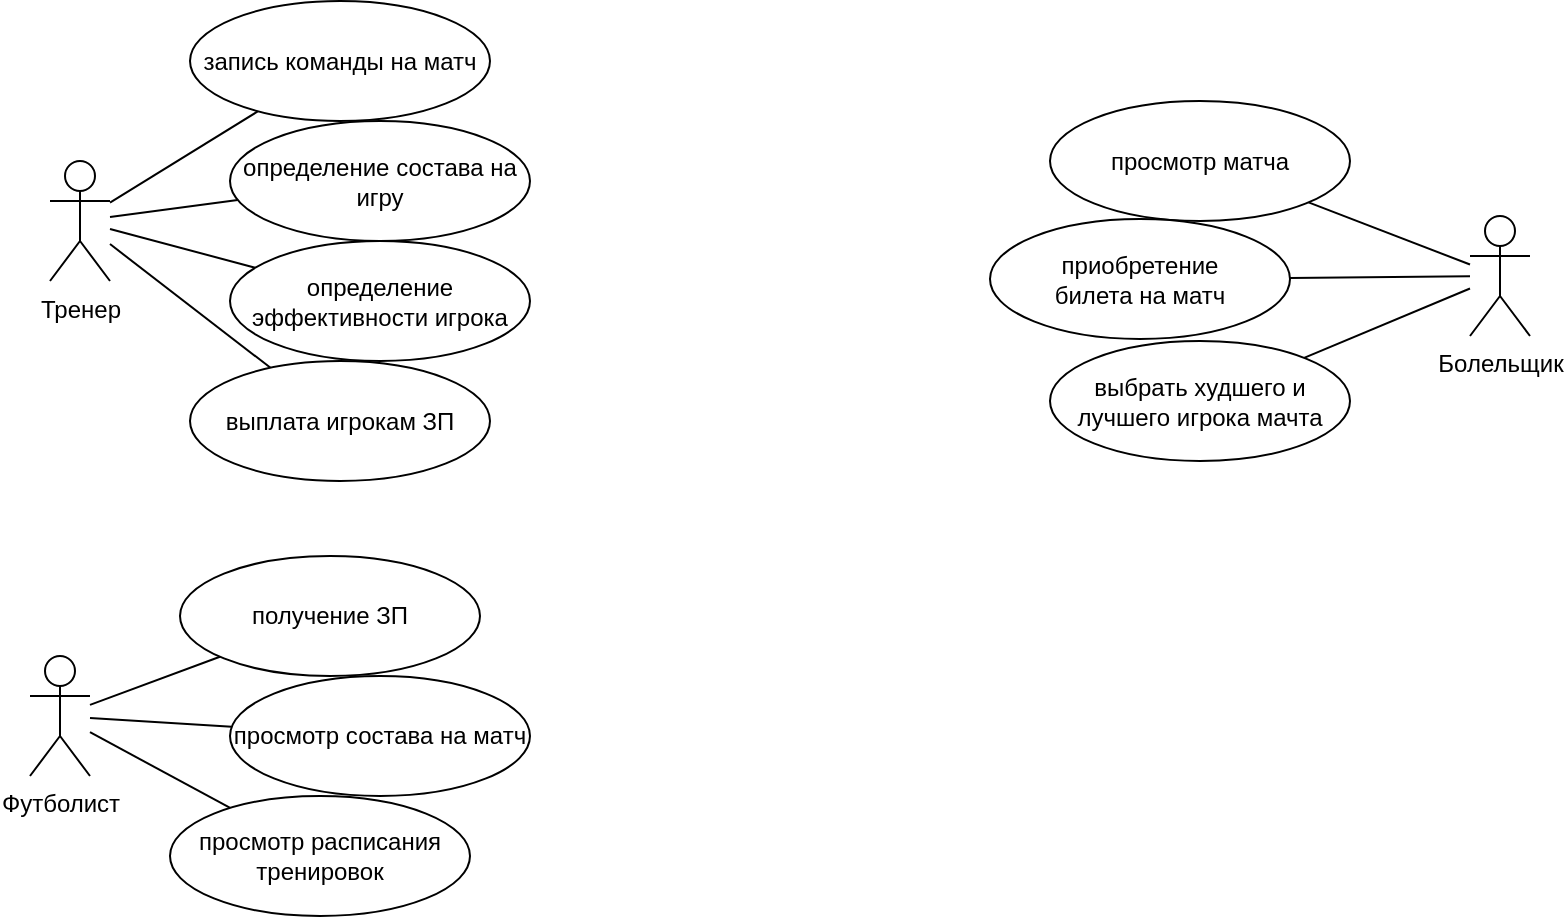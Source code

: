 <mxfile version="15.3.0" type="github">
  <diagram id="VqhHMMMKe97OA3lTIF6D" name="Page-1">
    <mxGraphModel dx="1038" dy="495" grid="1" gridSize="10" guides="1" tooltips="1" connect="1" arrows="1" fold="1" page="1" pageScale="1" pageWidth="827" pageHeight="1169" math="0" shadow="0">
      <root>
        <mxCell id="0" />
        <mxCell id="1" parent="0" />
        <mxCell id="e3bKcHsKsu9HTAHQPwHu-1" value="Тренер&lt;br&gt;" style="shape=umlActor;verticalLabelPosition=bottom;verticalAlign=top;html=1;outlineConnect=0;" parent="1" vertex="1">
          <mxGeometry x="60" y="132.5" width="30" height="60" as="geometry" />
        </mxCell>
        <mxCell id="jWGc02SBk--golVEA0gn-5" style="edgeStyle=none;rounded=0;orthogonalLoop=1;jettySize=auto;html=1;endArrow=none;endFill=0;" edge="1" parent="1" source="e3bKcHsKsu9HTAHQPwHu-2" target="e3bKcHsKsu9HTAHQPwHu-1">
          <mxGeometry relative="1" as="geometry" />
        </mxCell>
        <mxCell id="e3bKcHsKsu9HTAHQPwHu-2" value="запись команды на матч" style="ellipse;whiteSpace=wrap;html=1;" parent="1" vertex="1">
          <mxGeometry x="130" y="52.5" width="150" height="60" as="geometry" />
        </mxCell>
        <mxCell id="jWGc02SBk--golVEA0gn-6" style="edgeStyle=none;rounded=0;orthogonalLoop=1;jettySize=auto;html=1;endArrow=none;endFill=0;" edge="1" parent="1" source="e3bKcHsKsu9HTAHQPwHu-3" target="e3bKcHsKsu9HTAHQPwHu-1">
          <mxGeometry relative="1" as="geometry" />
        </mxCell>
        <mxCell id="e3bKcHsKsu9HTAHQPwHu-3" value="определение состава на игру" style="ellipse;whiteSpace=wrap;html=1;" parent="1" vertex="1">
          <mxGeometry x="150" y="112.5" width="150" height="60" as="geometry" />
        </mxCell>
        <mxCell id="jWGc02SBk--golVEA0gn-7" style="edgeStyle=none;rounded=0;orthogonalLoop=1;jettySize=auto;html=1;endArrow=none;endFill=0;" edge="1" parent="1" source="e3bKcHsKsu9HTAHQPwHu-4" target="e3bKcHsKsu9HTAHQPwHu-1">
          <mxGeometry relative="1" as="geometry" />
        </mxCell>
        <mxCell id="e3bKcHsKsu9HTAHQPwHu-4" value="определение эффективности игрока" style="ellipse;whiteSpace=wrap;html=1;" parent="1" vertex="1">
          <mxGeometry x="150" y="172.5" width="150" height="60" as="geometry" />
        </mxCell>
        <mxCell id="jWGc02SBk--golVEA0gn-8" style="edgeStyle=none;rounded=0;orthogonalLoop=1;jettySize=auto;html=1;endArrow=none;endFill=0;" edge="1" parent="1" source="e3bKcHsKsu9HTAHQPwHu-5" target="e3bKcHsKsu9HTAHQPwHu-1">
          <mxGeometry relative="1" as="geometry" />
        </mxCell>
        <mxCell id="e3bKcHsKsu9HTAHQPwHu-5" value="выплата игрокам ЗП" style="ellipse;whiteSpace=wrap;html=1;" parent="1" vertex="1">
          <mxGeometry x="130" y="232.5" width="150" height="60" as="geometry" />
        </mxCell>
        <mxCell id="e3bKcHsKsu9HTAHQPwHu-6" value="Болельщик&lt;br&gt;" style="shape=umlActor;verticalLabelPosition=bottom;verticalAlign=top;html=1;outlineConnect=0;" parent="1" vertex="1">
          <mxGeometry x="770" y="160" width="30" height="60" as="geometry" />
        </mxCell>
        <mxCell id="jWGc02SBk--golVEA0gn-9" style="edgeStyle=none;rounded=0;orthogonalLoop=1;jettySize=auto;html=1;endArrow=none;endFill=0;" edge="1" parent="1" source="e3bKcHsKsu9HTAHQPwHu-7" target="e3bKcHsKsu9HTAHQPwHu-6">
          <mxGeometry relative="1" as="geometry" />
        </mxCell>
        <mxCell id="e3bKcHsKsu9HTAHQPwHu-7" value="просмотр матча" style="ellipse;whiteSpace=wrap;html=1;" parent="1" vertex="1">
          <mxGeometry x="560" y="102.5" width="150" height="60" as="geometry" />
        </mxCell>
        <mxCell id="jWGc02SBk--golVEA0gn-10" style="edgeStyle=none;rounded=0;orthogonalLoop=1;jettySize=auto;html=1;endArrow=none;endFill=0;" edge="1" parent="1" source="e3bKcHsKsu9HTAHQPwHu-8" target="e3bKcHsKsu9HTAHQPwHu-6">
          <mxGeometry relative="1" as="geometry" />
        </mxCell>
        <mxCell id="e3bKcHsKsu9HTAHQPwHu-8" value="приобретение &lt;br&gt;билета на матч" style="ellipse;whiteSpace=wrap;html=1;" parent="1" vertex="1">
          <mxGeometry x="530" y="161.5" width="150" height="60" as="geometry" />
        </mxCell>
        <mxCell id="jWGc02SBk--golVEA0gn-11" style="edgeStyle=none;rounded=0;orthogonalLoop=1;jettySize=auto;html=1;endArrow=none;endFill=0;" edge="1" parent="1" source="e3bKcHsKsu9HTAHQPwHu-9" target="e3bKcHsKsu9HTAHQPwHu-6">
          <mxGeometry relative="1" as="geometry" />
        </mxCell>
        <mxCell id="e3bKcHsKsu9HTAHQPwHu-9" value="выбрать худшего и лучшего игрока мачта" style="ellipse;whiteSpace=wrap;html=1;" parent="1" vertex="1">
          <mxGeometry x="560" y="222.5" width="150" height="60" as="geometry" />
        </mxCell>
        <mxCell id="jWGc02SBk--golVEA0gn-2" style="edgeStyle=none;rounded=0;orthogonalLoop=1;jettySize=auto;html=1;endArrow=none;endFill=0;" edge="1" parent="1" source="e3bKcHsKsu9HTAHQPwHu-10" target="e3bKcHsKsu9HTAHQPwHu-11">
          <mxGeometry relative="1" as="geometry" />
        </mxCell>
        <mxCell id="e3bKcHsKsu9HTAHQPwHu-10" value="Футболист" style="shape=umlActor;verticalLabelPosition=bottom;verticalAlign=top;html=1;outlineConnect=0;" parent="1" vertex="1">
          <mxGeometry x="50" y="380" width="30" height="60" as="geometry" />
        </mxCell>
        <mxCell id="e3bKcHsKsu9HTAHQPwHu-11" value="получение ЗП" style="ellipse;whiteSpace=wrap;html=1;" parent="1" vertex="1">
          <mxGeometry x="125" y="330" width="150" height="60" as="geometry" />
        </mxCell>
        <mxCell id="jWGc02SBk--golVEA0gn-3" style="edgeStyle=none;rounded=0;orthogonalLoop=1;jettySize=auto;html=1;endArrow=none;endFill=0;" edge="1" parent="1" source="e3bKcHsKsu9HTAHQPwHu-12" target="e3bKcHsKsu9HTAHQPwHu-10">
          <mxGeometry relative="1" as="geometry" />
        </mxCell>
        <mxCell id="e3bKcHsKsu9HTAHQPwHu-12" value="просмотр состава на матч" style="ellipse;whiteSpace=wrap;html=1;" parent="1" vertex="1">
          <mxGeometry x="150" y="390" width="150" height="60" as="geometry" />
        </mxCell>
        <mxCell id="jWGc02SBk--golVEA0gn-4" style="edgeStyle=none;rounded=0;orthogonalLoop=1;jettySize=auto;html=1;endArrow=none;endFill=0;" edge="1" parent="1" source="e3bKcHsKsu9HTAHQPwHu-13" target="e3bKcHsKsu9HTAHQPwHu-10">
          <mxGeometry relative="1" as="geometry" />
        </mxCell>
        <mxCell id="e3bKcHsKsu9HTAHQPwHu-13" value="просмотр расписания тренировок" style="ellipse;whiteSpace=wrap;html=1;" parent="1" vertex="1">
          <mxGeometry x="120" y="450" width="150" height="60" as="geometry" />
        </mxCell>
      </root>
    </mxGraphModel>
  </diagram>
</mxfile>

